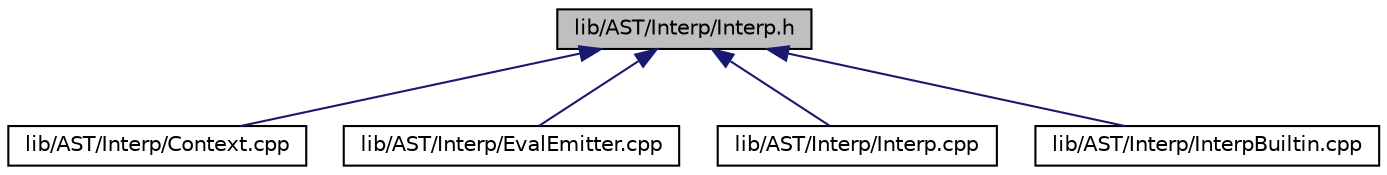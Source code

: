 digraph "lib/AST/Interp/Interp.h"
{
 // LATEX_PDF_SIZE
  bgcolor="transparent";
  edge [fontname="Helvetica",fontsize="10",labelfontname="Helvetica",labelfontsize="10"];
  node [fontname="Helvetica",fontsize="10",shape=record];
  Node1 [label="lib/AST/Interp/Interp.h",height=0.2,width=0.4,color="black", fillcolor="grey75", style="filled", fontcolor="black",tooltip=" "];
  Node1 -> Node2 [dir="back",color="midnightblue",fontsize="10",style="solid",fontname="Helvetica"];
  Node2 [label="lib/AST/Interp/Context.cpp",height=0.2,width=0.4,color="black",URL="$Context_8cpp.html",tooltip=" "];
  Node1 -> Node3 [dir="back",color="midnightblue",fontsize="10",style="solid",fontname="Helvetica"];
  Node3 [label="lib/AST/Interp/EvalEmitter.cpp",height=0.2,width=0.4,color="black",URL="$EvalEmitter_8cpp.html",tooltip=" "];
  Node1 -> Node4 [dir="back",color="midnightblue",fontsize="10",style="solid",fontname="Helvetica"];
  Node4 [label="lib/AST/Interp/Interp.cpp",height=0.2,width=0.4,color="black",URL="$Interp_8cpp.html",tooltip=" "];
  Node1 -> Node5 [dir="back",color="midnightblue",fontsize="10",style="solid",fontname="Helvetica"];
  Node5 [label="lib/AST/Interp/InterpBuiltin.cpp",height=0.2,width=0.4,color="black",URL="$InterpBuiltin_8cpp.html",tooltip=" "];
}

